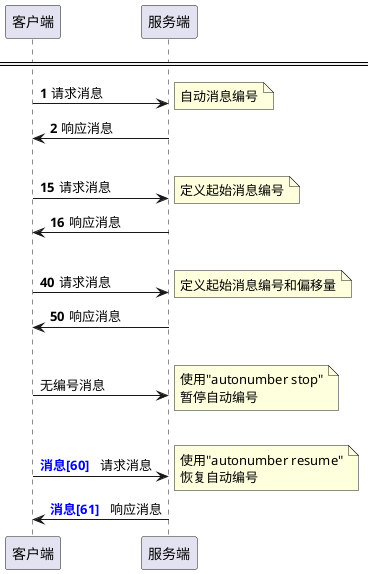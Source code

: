 @startuml
====
autonumber
客户端 -> 服务端 : 请求消息
note right:自动消息编号
客户端 <- 服务端 : 响应消息
|||
autonumber 15
客户端 -> 服务端 : 请求消息
note right:定义起始消息编号
客户端 <- 服务端 : 响应消息
|||
autonumber 40 10
客户端 -> 服务端 : 请求消息
note right:定义起始消息编号和偏移量
客户端 <- 服务端 : 响应消息
|||
autonumber stop
客户端 -> 服务端 : 无编号消息
note right:使用"autonumber stop"\n暂停自动编号
|||
autonumber resume 1 "<font color=blue><b>消息[0]  "
客户端 -> 服务端 : 请求消息
note right:使用"autonumber resume"\n恢复自动编号
客户端 <- 服务端 : 响应消息
@enduml

